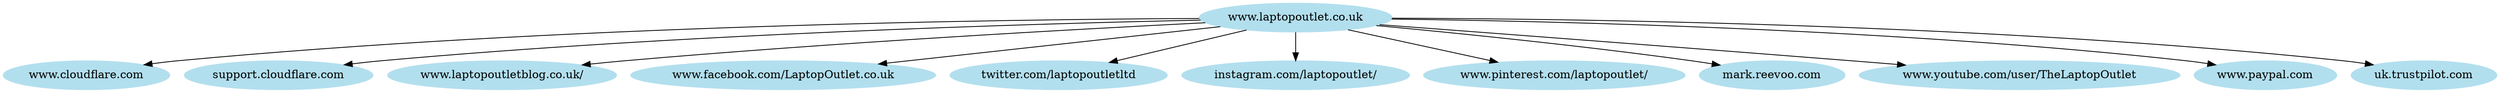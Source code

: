 digraph {
	node [color=lightblue2 style=filled]
	edge [weight="10,2"]
	size=100
	overlap=false
	fontsize=150
	"www.laptopoutlet.co.uk" -> "www.cloudflare.com"
	"www.laptopoutlet.co.uk" -> "support.cloudflare.com"
	"www.laptopoutlet.co.uk" -> "www.laptopoutletblog.co.uk/"
	"www.laptopoutlet.co.uk" -> "www.facebook.com/LaptopOutlet.co.uk"
	"www.laptopoutlet.co.uk" -> "twitter.com/laptopoutletltd"
	"www.laptopoutlet.co.uk" -> "instagram.com/laptopoutlet/"
	"www.laptopoutlet.co.uk" -> "www.pinterest.com/laptopoutlet/"
	"www.laptopoutlet.co.uk" -> "mark.reevoo.com"
	"www.laptopoutlet.co.uk" -> "www.youtube.com/user/TheLaptopOutlet"
	"www.laptopoutlet.co.uk" -> "www.paypal.com"
	"www.laptopoutlet.co.uk" -> "uk.trustpilot.com"
}
